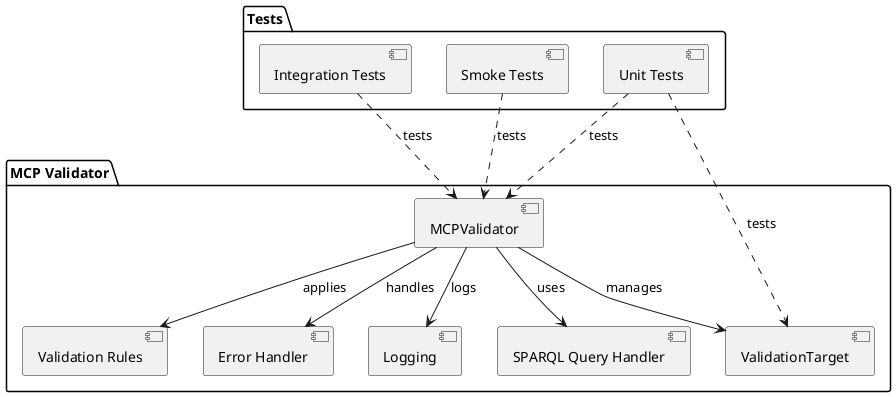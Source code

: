 @startuml MCPValidator Components

package "MCP Validator" {
    [ValidationTarget] as VT
    [MCPValidator] as MV
    [SPARQL Query Handler] as SQH
    [Validation Rules] as VR
    [Error Handler] as EH
    [Logging] as LG
}

package "Tests" {
    [Unit Tests] as UT
    [Integration Tests] as IT
    [Smoke Tests] as ST
}

MV --> VT : manages
MV --> SQH : uses
MV --> VR : applies
MV --> EH : handles
MV --> LG : logs

UT ..> MV : tests
UT ..> VT : tests
IT ..> MV : tests
ST ..> MV : tests

@enduml
